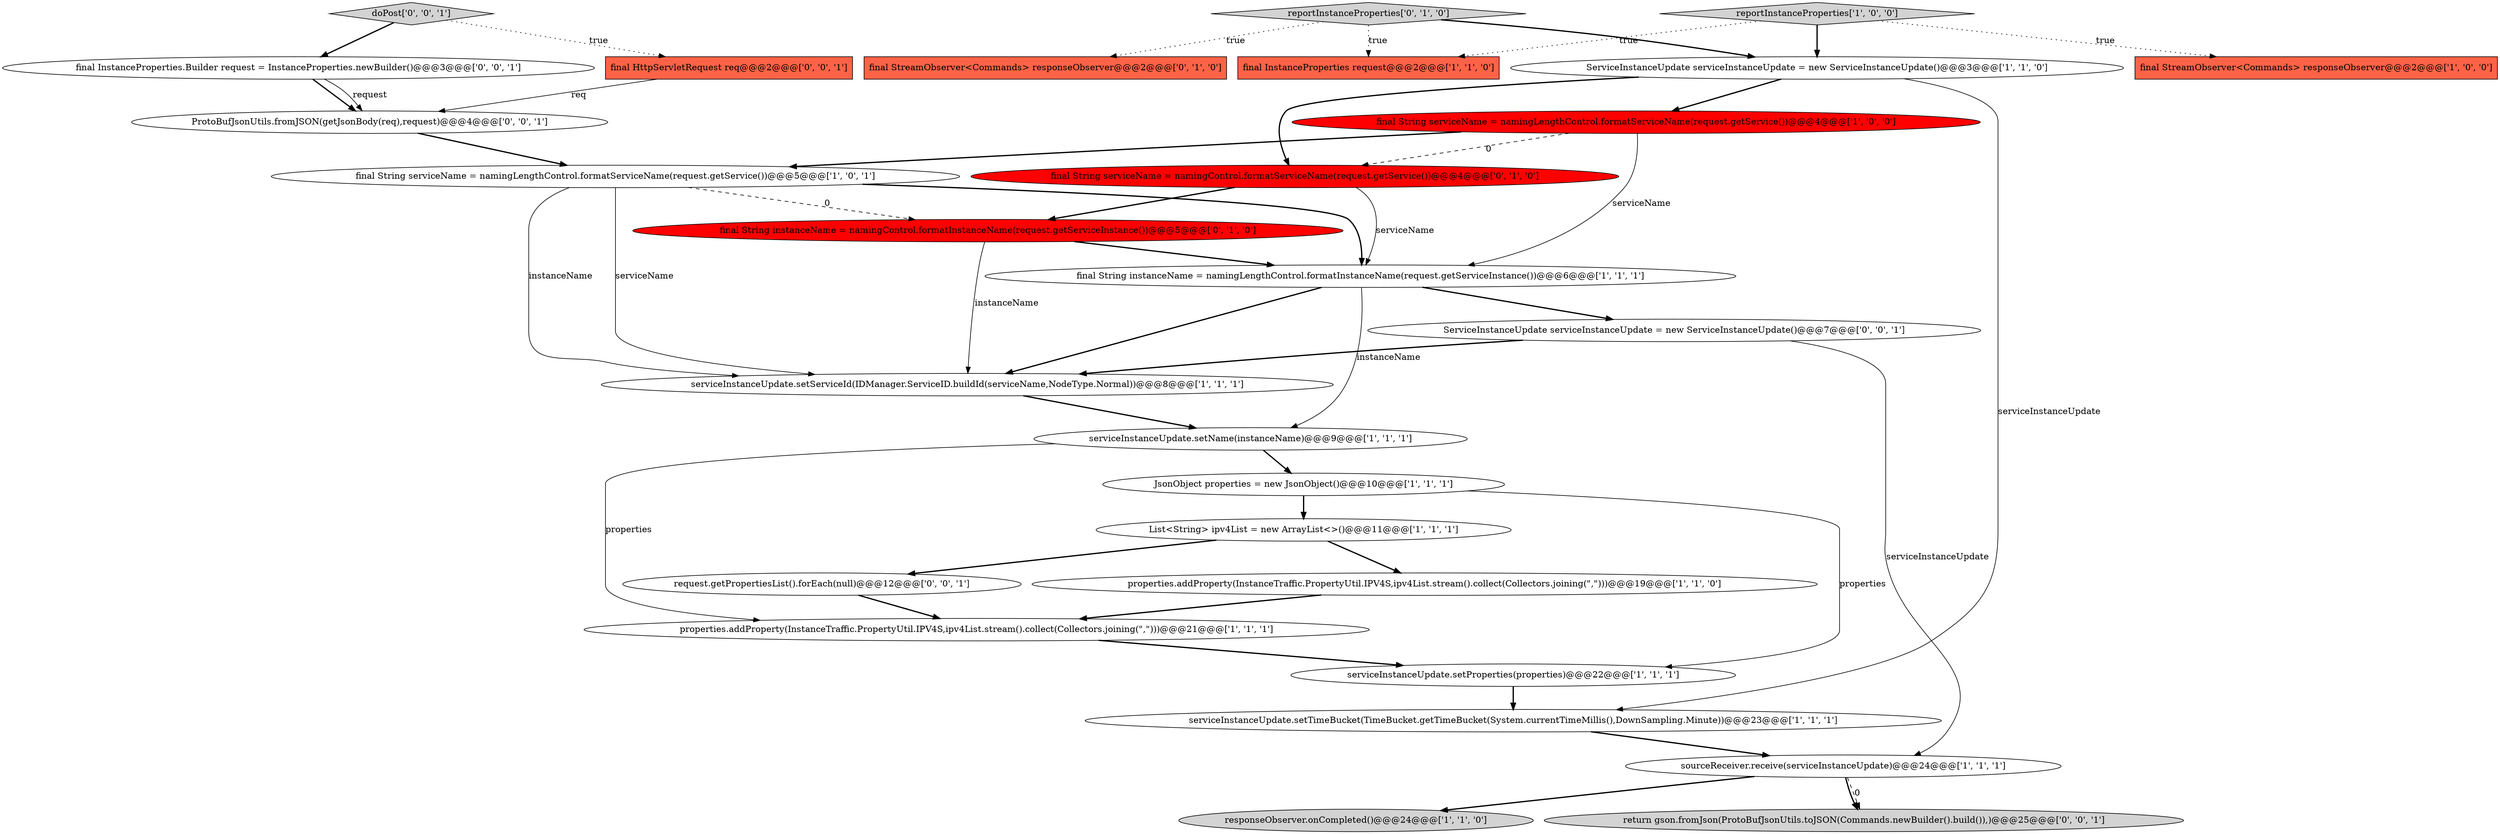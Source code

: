 digraph {
23 [style = filled, label = "ServiceInstanceUpdate serviceInstanceUpdate = new ServiceInstanceUpdate()@@@7@@@['0', '0', '1']", fillcolor = white, shape = ellipse image = "AAA0AAABBB3BBB"];
21 [style = filled, label = "final InstanceProperties.Builder request = InstanceProperties.newBuilder()@@@3@@@['0', '0', '1']", fillcolor = white, shape = ellipse image = "AAA0AAABBB3BBB"];
2 [style = filled, label = "JsonObject properties = new JsonObject()@@@10@@@['1', '1', '1']", fillcolor = white, shape = ellipse image = "AAA0AAABBB1BBB"];
20 [style = filled, label = "final String instanceName = namingControl.formatInstanceName(request.getServiceInstance())@@@5@@@['0', '1', '0']", fillcolor = red, shape = ellipse image = "AAA1AAABBB2BBB"];
17 [style = filled, label = "reportInstanceProperties['0', '1', '0']", fillcolor = lightgray, shape = diamond image = "AAA0AAABBB2BBB"];
6 [style = filled, label = "serviceInstanceUpdate.setName(instanceName)@@@9@@@['1', '1', '1']", fillcolor = white, shape = ellipse image = "AAA0AAABBB1BBB"];
27 [style = filled, label = "doPost['0', '0', '1']", fillcolor = lightgray, shape = diamond image = "AAA0AAABBB3BBB"];
24 [style = filled, label = "request.getPropertiesList().forEach(null)@@@12@@@['0', '0', '1']", fillcolor = white, shape = ellipse image = "AAA0AAABBB3BBB"];
14 [style = filled, label = "reportInstanceProperties['1', '0', '0']", fillcolor = lightgray, shape = diamond image = "AAA0AAABBB1BBB"];
1 [style = filled, label = "responseObserver.onCompleted()@@@24@@@['1', '1', '0']", fillcolor = lightgray, shape = ellipse image = "AAA0AAABBB1BBB"];
7 [style = filled, label = "properties.addProperty(InstanceTraffic.PropertyUtil.IPV4S,ipv4List.stream().collect(Collectors.joining(\",\")))@@@19@@@['1', '1', '0']", fillcolor = white, shape = ellipse image = "AAA0AAABBB1BBB"];
19 [style = filled, label = "final String serviceName = namingControl.formatServiceName(request.getService())@@@4@@@['0', '1', '0']", fillcolor = red, shape = ellipse image = "AAA1AAABBB2BBB"];
16 [style = filled, label = "sourceReceiver.receive(serviceInstanceUpdate)@@@24@@@['1', '1', '1']", fillcolor = white, shape = ellipse image = "AAA0AAABBB1BBB"];
4 [style = filled, label = "final StreamObserver<Commands> responseObserver@@@2@@@['1', '0', '0']", fillcolor = tomato, shape = box image = "AAA0AAABBB1BBB"];
8 [style = filled, label = "final InstanceProperties request@@@2@@@['1', '1', '0']", fillcolor = tomato, shape = box image = "AAA0AAABBB1BBB"];
10 [style = filled, label = "ServiceInstanceUpdate serviceInstanceUpdate = new ServiceInstanceUpdate()@@@3@@@['1', '1', '0']", fillcolor = white, shape = ellipse image = "AAA0AAABBB1BBB"];
13 [style = filled, label = "List<String> ipv4List = new ArrayList<>()@@@11@@@['1', '1', '1']", fillcolor = white, shape = ellipse image = "AAA0AAABBB1BBB"];
22 [style = filled, label = "return gson.fromJson(ProtoBufJsonUtils.toJSON(Commands.newBuilder().build()),)@@@25@@@['0', '0', '1']", fillcolor = lightgray, shape = ellipse image = "AAA0AAABBB3BBB"];
9 [style = filled, label = "properties.addProperty(InstanceTraffic.PropertyUtil.IPV4S,ipv4List.stream().collect(Collectors.joining(\",\")))@@@21@@@['1', '1', '1']", fillcolor = white, shape = ellipse image = "AAA0AAABBB1BBB"];
25 [style = filled, label = "ProtoBufJsonUtils.fromJSON(getJsonBody(req),request)@@@4@@@['0', '0', '1']", fillcolor = white, shape = ellipse image = "AAA0AAABBB3BBB"];
26 [style = filled, label = "final HttpServletRequest req@@@2@@@['0', '0', '1']", fillcolor = tomato, shape = box image = "AAA0AAABBB3BBB"];
3 [style = filled, label = "serviceInstanceUpdate.setProperties(properties)@@@22@@@['1', '1', '1']", fillcolor = white, shape = ellipse image = "AAA0AAABBB1BBB"];
0 [style = filled, label = "final String instanceName = namingLengthControl.formatInstanceName(request.getServiceInstance())@@@6@@@['1', '1', '1']", fillcolor = white, shape = ellipse image = "AAA0AAABBB1BBB"];
12 [style = filled, label = "final String serviceName = namingLengthControl.formatServiceName(request.getService())@@@4@@@['1', '0', '0']", fillcolor = red, shape = ellipse image = "AAA1AAABBB1BBB"];
18 [style = filled, label = "final StreamObserver<Commands> responseObserver@@@2@@@['0', '1', '0']", fillcolor = tomato, shape = box image = "AAA0AAABBB2BBB"];
15 [style = filled, label = "final String serviceName = namingLengthControl.formatServiceName(request.getService())@@@5@@@['1', '0', '1']", fillcolor = white, shape = ellipse image = "AAA0AAABBB1BBB"];
5 [style = filled, label = "serviceInstanceUpdate.setTimeBucket(TimeBucket.getTimeBucket(System.currentTimeMillis(),DownSampling.Minute))@@@23@@@['1', '1', '1']", fillcolor = white, shape = ellipse image = "AAA0AAABBB1BBB"];
11 [style = filled, label = "serviceInstanceUpdate.setServiceId(IDManager.ServiceID.buildId(serviceName,NodeType.Normal))@@@8@@@['1', '1', '1']", fillcolor = white, shape = ellipse image = "AAA0AAABBB1BBB"];
17->10 [style = bold, label=""];
15->20 [style = dashed, label="0"];
13->24 [style = bold, label=""];
17->18 [style = dotted, label="true"];
27->26 [style = dotted, label="true"];
19->20 [style = bold, label=""];
10->19 [style = bold, label=""];
11->6 [style = bold, label=""];
20->0 [style = bold, label=""];
12->15 [style = bold, label=""];
23->16 [style = solid, label="serviceInstanceUpdate"];
14->10 [style = bold, label=""];
0->11 [style = bold, label=""];
19->0 [style = solid, label="serviceName"];
21->25 [style = bold, label=""];
16->22 [style = bold, label=""];
15->11 [style = solid, label="instanceName"];
2->13 [style = bold, label=""];
6->2 [style = bold, label=""];
5->16 [style = bold, label=""];
7->9 [style = bold, label=""];
2->3 [style = solid, label="properties"];
6->9 [style = solid, label="properties"];
17->8 [style = dotted, label="true"];
3->5 [style = bold, label=""];
0->23 [style = bold, label=""];
12->19 [style = dashed, label="0"];
16->1 [style = bold, label=""];
10->12 [style = bold, label=""];
13->7 [style = bold, label=""];
15->0 [style = bold, label=""];
14->8 [style = dotted, label="true"];
25->15 [style = bold, label=""];
9->3 [style = bold, label=""];
15->11 [style = solid, label="serviceName"];
26->25 [style = solid, label="req"];
20->11 [style = solid, label="instanceName"];
12->0 [style = solid, label="serviceName"];
23->11 [style = bold, label=""];
0->6 [style = solid, label="instanceName"];
14->4 [style = dotted, label="true"];
27->21 [style = bold, label=""];
21->25 [style = solid, label="request"];
24->9 [style = bold, label=""];
10->5 [style = solid, label="serviceInstanceUpdate"];
16->22 [style = dashed, label="0"];
}

